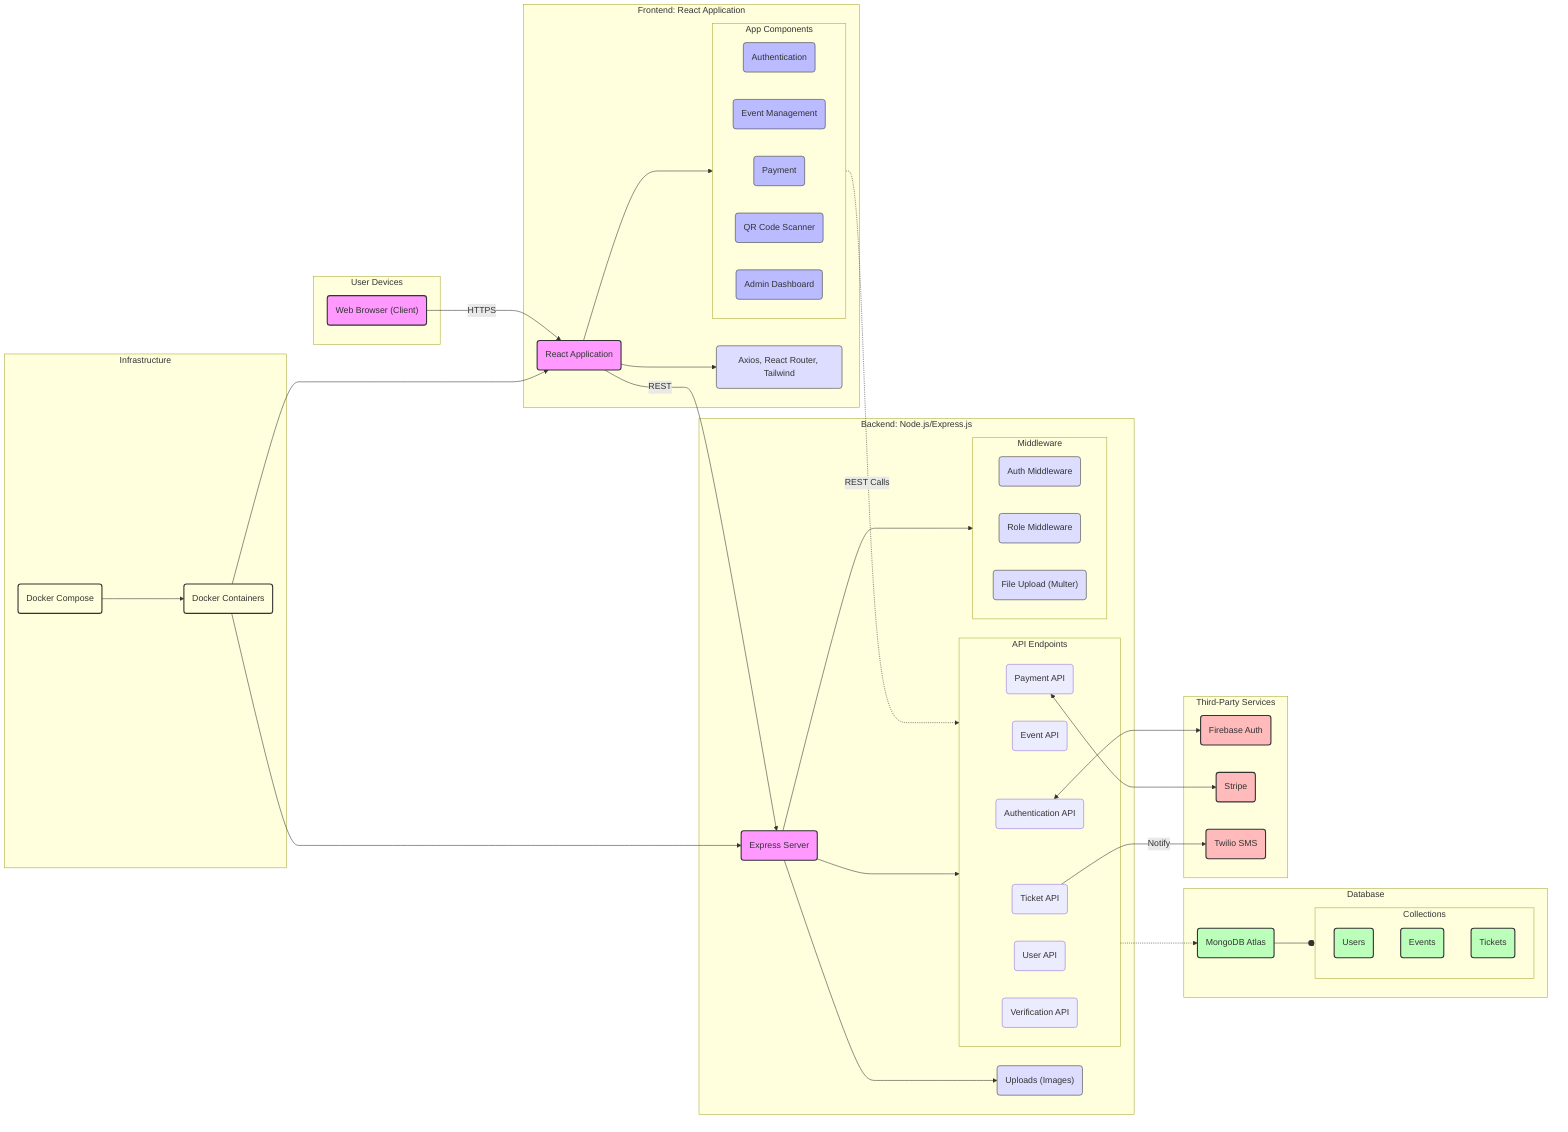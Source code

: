 ---
config:
  layout: dagre
---
flowchart LR
 subgraph UserDevices["User Devices"]
        Browser("Web Browser (Client)")
  end
 subgraph Components["App Components"]
    direction LR
        AuthComponents("Authentication")
        EventComponents("Event Management")
        PaymentComponents("Payment")
        QRScanner("QR Code Scanner")
        AdminDashboard("Admin Dashboard")
  end
 subgraph Frontend["Frontend: React Application"]
    direction TB
        ReactApp("React Application")
        Components
        ReactLibraries("Axios, React Router, Tailwind")
  end
 subgraph API_Endpoints["API Endpoints"]
    direction LR
        AuthAPI("Authentication API")
        EventAPI("Event API")
        PaymentAPI("Payment API")
        TicketAPI("Ticket API")
        UserAPI("User API")
        VerificationAPI("Verification API")
  end
 subgraph Middleware["Middleware"]
    direction LR
        AuthMiddleware("Auth Middleware")
        RoleMiddleware("Role Middleware")
        FileUploadMiddleware("File Upload (Multer)")
  end
 subgraph Backend["Backend: Node.js/Express.js"]
    direction TB
        ExpressServer("Express Server")
        API_Endpoints
        Middleware
        UploadsFolder("Uploads (Images)")
  end
 subgraph Collections["Collections"]
        UsersCollection("Users")
        EventsCollection("Events")
        TicketsCollection("Tickets")
  end
 subgraph Database["Database"]
    direction TB
        MongoDB("MongoDB Atlas")
        Collections
  end
 subgraph ThirdParty["Third-Party Services"]
        FirebaseAuth("Firebase Auth")
        StripePayment("Stripe")
        TwilioSMS("Twilio SMS")
  end
 subgraph Infrastructure["Infrastructure"]
    direction LR
        Docker("Docker Containers")
        DockerCompose("Docker Compose")
  end
    Browser -- HTTPS ---> ReactApp
    ReactApp ---> ReactLibraries & Components
    ReactApp -- REST ---> ExpressServer
    Components -. REST Calls .-> API_Endpoints
    ExpressServer ---> API_Endpoints & Middleware & UploadsFolder
    API_Endpoints -.-> MongoDB
    MongoDB --o Collections
    AuthAPI <--> FirebaseAuth
    PaymentAPI <--> StripePayment
    TicketAPI -- Notify --> TwilioSMS
    Docker ----> ReactApp & ExpressServer
    DockerCompose ----> Docker
     Browser:::primary
     AuthComponents:::secondary
     EventComponents:::secondary
     PaymentComponents:::secondary
     QRScanner:::secondary
     AdminDashboard:::secondary
     ReactApp:::primary
     ReactLibraries:::tertiary
     AuthMiddleware:::tertiary
     RoleMiddleware:::tertiary
     FileUploadMiddleware:::tertiary
     ExpressServer:::primary
     UploadsFolder:::tertiary
     UsersCollection:::database
     EventsCollection:::database
     TicketsCollection:::database
     MongoDB:::database
     FirebaseAuth:::thirdparty
     StripePayment:::thirdparty
     TwilioSMS:::thirdparty
     Docker:::infrastructure
     DockerCompose:::infrastructure
    classDef primary fill:#f9f,stroke:#333,stroke-width:2px
    classDef secondary fill:#bbf,stroke:#333,stroke-width:1px
    classDef tertiary fill:#ddf,stroke:#333,stroke-width:1px
    classDef database fill:#bfb,stroke:#333,stroke-width:2px
    classDef thirdparty fill:#fbb,stroke:#333,stroke-width:2px
    classDef infrastructure fill:#ffd,stroke:#333,stroke-width:2px